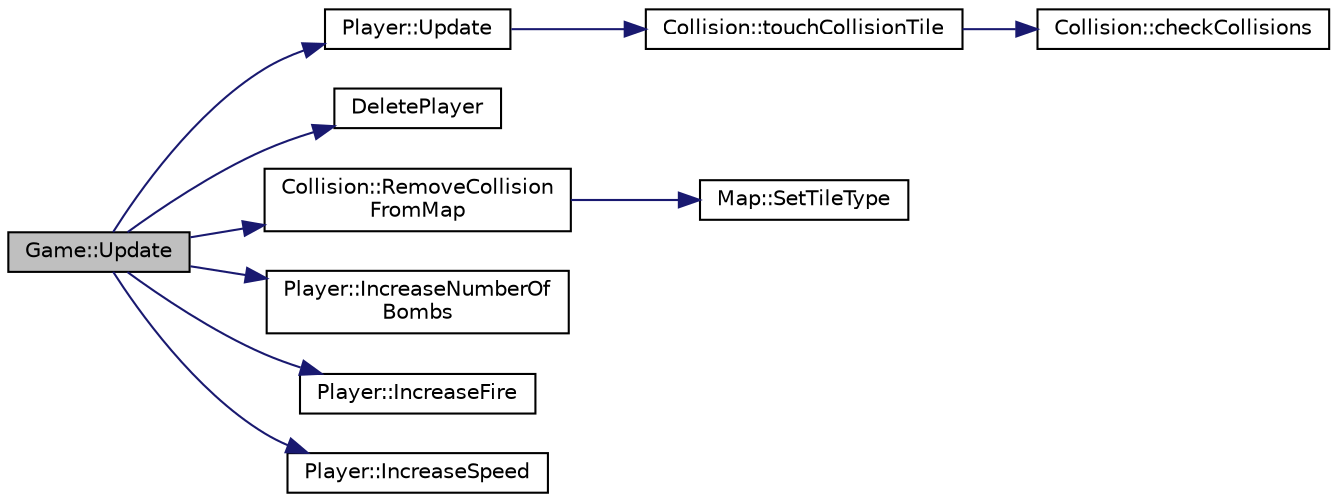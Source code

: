 digraph "Game::Update"
{
  edge [fontname="Helvetica",fontsize="10",labelfontname="Helvetica",labelfontsize="10"];
  node [fontname="Helvetica",fontsize="10",shape=record];
  rankdir="LR";
  Node26 [label="Game::Update",height=0.2,width=0.4,color="black", fillcolor="grey75", style="filled", fontcolor="black"];
  Node26 -> Node27 [color="midnightblue",fontsize="10",style="solid",fontname="Helvetica"];
  Node27 [label="Player::Update",height=0.2,width=0.4,color="black", fillcolor="white", style="filled",URL="$class_player.html#a05b60cac1922c5be5c1be16baffa4497"];
  Node27 -> Node28 [color="midnightblue",fontsize="10",style="solid",fontname="Helvetica"];
  Node28 [label="Collision::touchCollisionTile",height=0.2,width=0.4,color="black", fillcolor="white", style="filled",URL="$namespace_collision.html#a411e44a1dd1a183bece2e2236f7e59fd"];
  Node28 -> Node29 [color="midnightblue",fontsize="10",style="solid",fontname="Helvetica"];
  Node29 [label="Collision::checkCollisions",height=0.2,width=0.4,color="black", fillcolor="white", style="filled",URL="$namespace_collision.html#a923349ef590084c8fe4c085f2f75b97d"];
  Node26 -> Node30 [color="midnightblue",fontsize="10",style="solid",fontname="Helvetica"];
  Node30 [label="DeletePlayer",height=0.2,width=0.4,color="black", fillcolor="white", style="filled",URL="$_player_8cpp.html#a971c27764794d08ba9710f0bade150f3"];
  Node26 -> Node31 [color="midnightblue",fontsize="10",style="solid",fontname="Helvetica"];
  Node31 [label="Collision::RemoveCollision\lFromMap",height=0.2,width=0.4,color="black", fillcolor="white", style="filled",URL="$namespace_collision.html#a1ea431a45af8096595da4dd6149157e9"];
  Node31 -> Node32 [color="midnightblue",fontsize="10",style="solid",fontname="Helvetica"];
  Node32 [label="Map::SetTileType",height=0.2,width=0.4,color="black", fillcolor="white", style="filled",URL="$class_map.html#a5e2adfcc8983862cbcde50c9a8ccf0f8"];
  Node26 -> Node33 [color="midnightblue",fontsize="10",style="solid",fontname="Helvetica"];
  Node33 [label="Player::IncreaseNumberOf\lBombs",height=0.2,width=0.4,color="black", fillcolor="white", style="filled",URL="$class_player.html#a6a559c2f29aa3acaa70691753a583bf6"];
  Node26 -> Node34 [color="midnightblue",fontsize="10",style="solid",fontname="Helvetica"];
  Node34 [label="Player::IncreaseFire",height=0.2,width=0.4,color="black", fillcolor="white", style="filled",URL="$class_player.html#a2044c1b35e5d56ee40a8332b7e713b15"];
  Node26 -> Node35 [color="midnightblue",fontsize="10",style="solid",fontname="Helvetica"];
  Node35 [label="Player::IncreaseSpeed",height=0.2,width=0.4,color="black", fillcolor="white", style="filled",URL="$class_player.html#a58c5d05acd71193708fb9e3f29c4f08c"];
}
